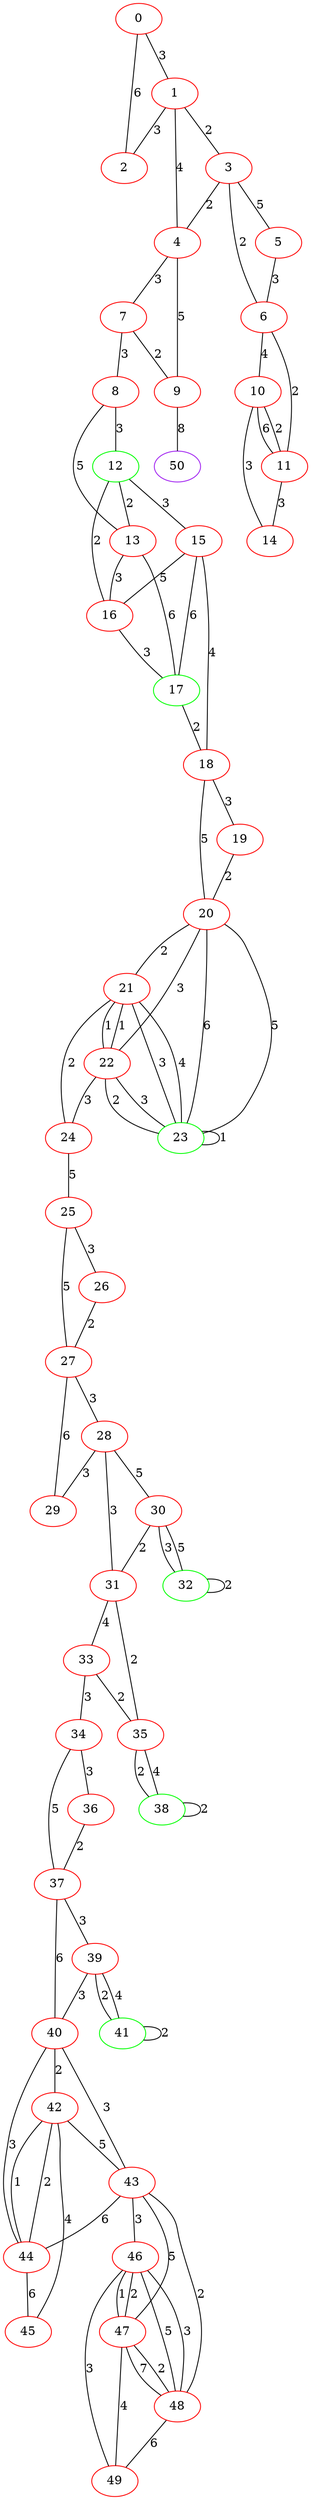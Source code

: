 graph "" {
0 [color=red, weight=1];
1 [color=red, weight=1];
2 [color=red, weight=1];
3 [color=red, weight=1];
4 [color=red, weight=1];
5 [color=red, weight=1];
6 [color=red, weight=1];
7 [color=red, weight=1];
8 [color=red, weight=1];
9 [color=red, weight=1];
10 [color=red, weight=1];
11 [color=red, weight=1];
12 [color=green, weight=2];
13 [color=red, weight=1];
14 [color=red, weight=1];
15 [color=red, weight=1];
16 [color=red, weight=1];
17 [color=green, weight=2];
18 [color=red, weight=1];
19 [color=red, weight=1];
20 [color=red, weight=1];
21 [color=red, weight=1];
22 [color=red, weight=1];
23 [color=green, weight=2];
24 [color=red, weight=1];
25 [color=red, weight=1];
26 [color=red, weight=1];
27 [color=red, weight=1];
28 [color=red, weight=1];
29 [color=red, weight=1];
30 [color=red, weight=1];
31 [color=red, weight=1];
32 [color=green, weight=2];
33 [color=red, weight=1];
34 [color=red, weight=1];
35 [color=red, weight=1];
36 [color=red, weight=1];
37 [color=red, weight=1];
38 [color=green, weight=2];
39 [color=red, weight=1];
40 [color=red, weight=1];
41 [color=green, weight=2];
42 [color=red, weight=1];
43 [color=red, weight=1];
44 [color=red, weight=1];
45 [color=red, weight=1];
46 [color=red, weight=1];
47 [color=red, weight=1];
48 [color=red, weight=1];
49 [color=red, weight=1];
50 [color=purple, weight=4];
0 -- 1  [key=0, label=3];
0 -- 2  [key=0, label=6];
1 -- 2  [key=0, label=3];
1 -- 3  [key=0, label=2];
1 -- 4  [key=0, label=4];
3 -- 4  [key=0, label=2];
3 -- 5  [key=0, label=5];
3 -- 6  [key=0, label=2];
4 -- 9  [key=0, label=5];
4 -- 7  [key=0, label=3];
5 -- 6  [key=0, label=3];
6 -- 11  [key=0, label=2];
6 -- 10  [key=0, label=4];
7 -- 8  [key=0, label=3];
7 -- 9  [key=0, label=2];
8 -- 12  [key=0, label=3];
8 -- 13  [key=0, label=5];
9 -- 50  [key=0, label=8];
10 -- 11  [key=0, label=6];
10 -- 11  [key=1, label=2];
10 -- 14  [key=0, label=3];
11 -- 14  [key=0, label=3];
12 -- 16  [key=0, label=2];
12 -- 13  [key=0, label=2];
12 -- 15  [key=0, label=3];
13 -- 16  [key=0, label=3];
13 -- 17  [key=0, label=6];
15 -- 16  [key=0, label=5];
15 -- 17  [key=0, label=6];
15 -- 18  [key=0, label=4];
16 -- 17  [key=0, label=3];
17 -- 18  [key=0, label=2];
18 -- 19  [key=0, label=3];
18 -- 20  [key=0, label=5];
19 -- 20  [key=0, label=2];
20 -- 21  [key=0, label=2];
20 -- 22  [key=0, label=3];
20 -- 23  [key=0, label=5];
20 -- 23  [key=1, label=6];
21 -- 24  [key=0, label=2];
21 -- 22  [key=0, label=1];
21 -- 22  [key=1, label=1];
21 -- 23  [key=0, label=3];
21 -- 23  [key=1, label=4];
22 -- 24  [key=0, label=3];
22 -- 23  [key=0, label=2];
22 -- 23  [key=1, label=3];
23 -- 23  [key=0, label=1];
24 -- 25  [key=0, label=5];
25 -- 26  [key=0, label=3];
25 -- 27  [key=0, label=5];
26 -- 27  [key=0, label=2];
27 -- 28  [key=0, label=3];
27 -- 29  [key=0, label=6];
28 -- 29  [key=0, label=3];
28 -- 30  [key=0, label=5];
28 -- 31  [key=0, label=3];
30 -- 32  [key=0, label=3];
30 -- 32  [key=1, label=5];
30 -- 31  [key=0, label=2];
31 -- 33  [key=0, label=4];
31 -- 35  [key=0, label=2];
32 -- 32  [key=0, label=2];
33 -- 34  [key=0, label=3];
33 -- 35  [key=0, label=2];
34 -- 36  [key=0, label=3];
34 -- 37  [key=0, label=5];
35 -- 38  [key=0, label=2];
35 -- 38  [key=1, label=4];
36 -- 37  [key=0, label=2];
37 -- 40  [key=0, label=6];
37 -- 39  [key=0, label=3];
38 -- 38  [key=0, label=2];
39 -- 40  [key=0, label=3];
39 -- 41  [key=0, label=2];
39 -- 41  [key=1, label=4];
40 -- 42  [key=0, label=2];
40 -- 43  [key=0, label=3];
40 -- 44  [key=0, label=3];
41 -- 41  [key=0, label=2];
42 -- 43  [key=0, label=5];
42 -- 44  [key=0, label=1];
42 -- 44  [key=1, label=2];
42 -- 45  [key=0, label=4];
43 -- 44  [key=0, label=6];
43 -- 46  [key=0, label=3];
43 -- 47  [key=0, label=5];
43 -- 48  [key=0, label=2];
44 -- 45  [key=0, label=6];
46 -- 48  [key=0, label=5];
46 -- 48  [key=1, label=3];
46 -- 49  [key=0, label=3];
46 -- 47  [key=0, label=2];
46 -- 47  [key=1, label=1];
47 -- 48  [key=0, label=7];
47 -- 48  [key=1, label=2];
47 -- 49  [key=0, label=4];
48 -- 49  [key=0, label=6];
}
